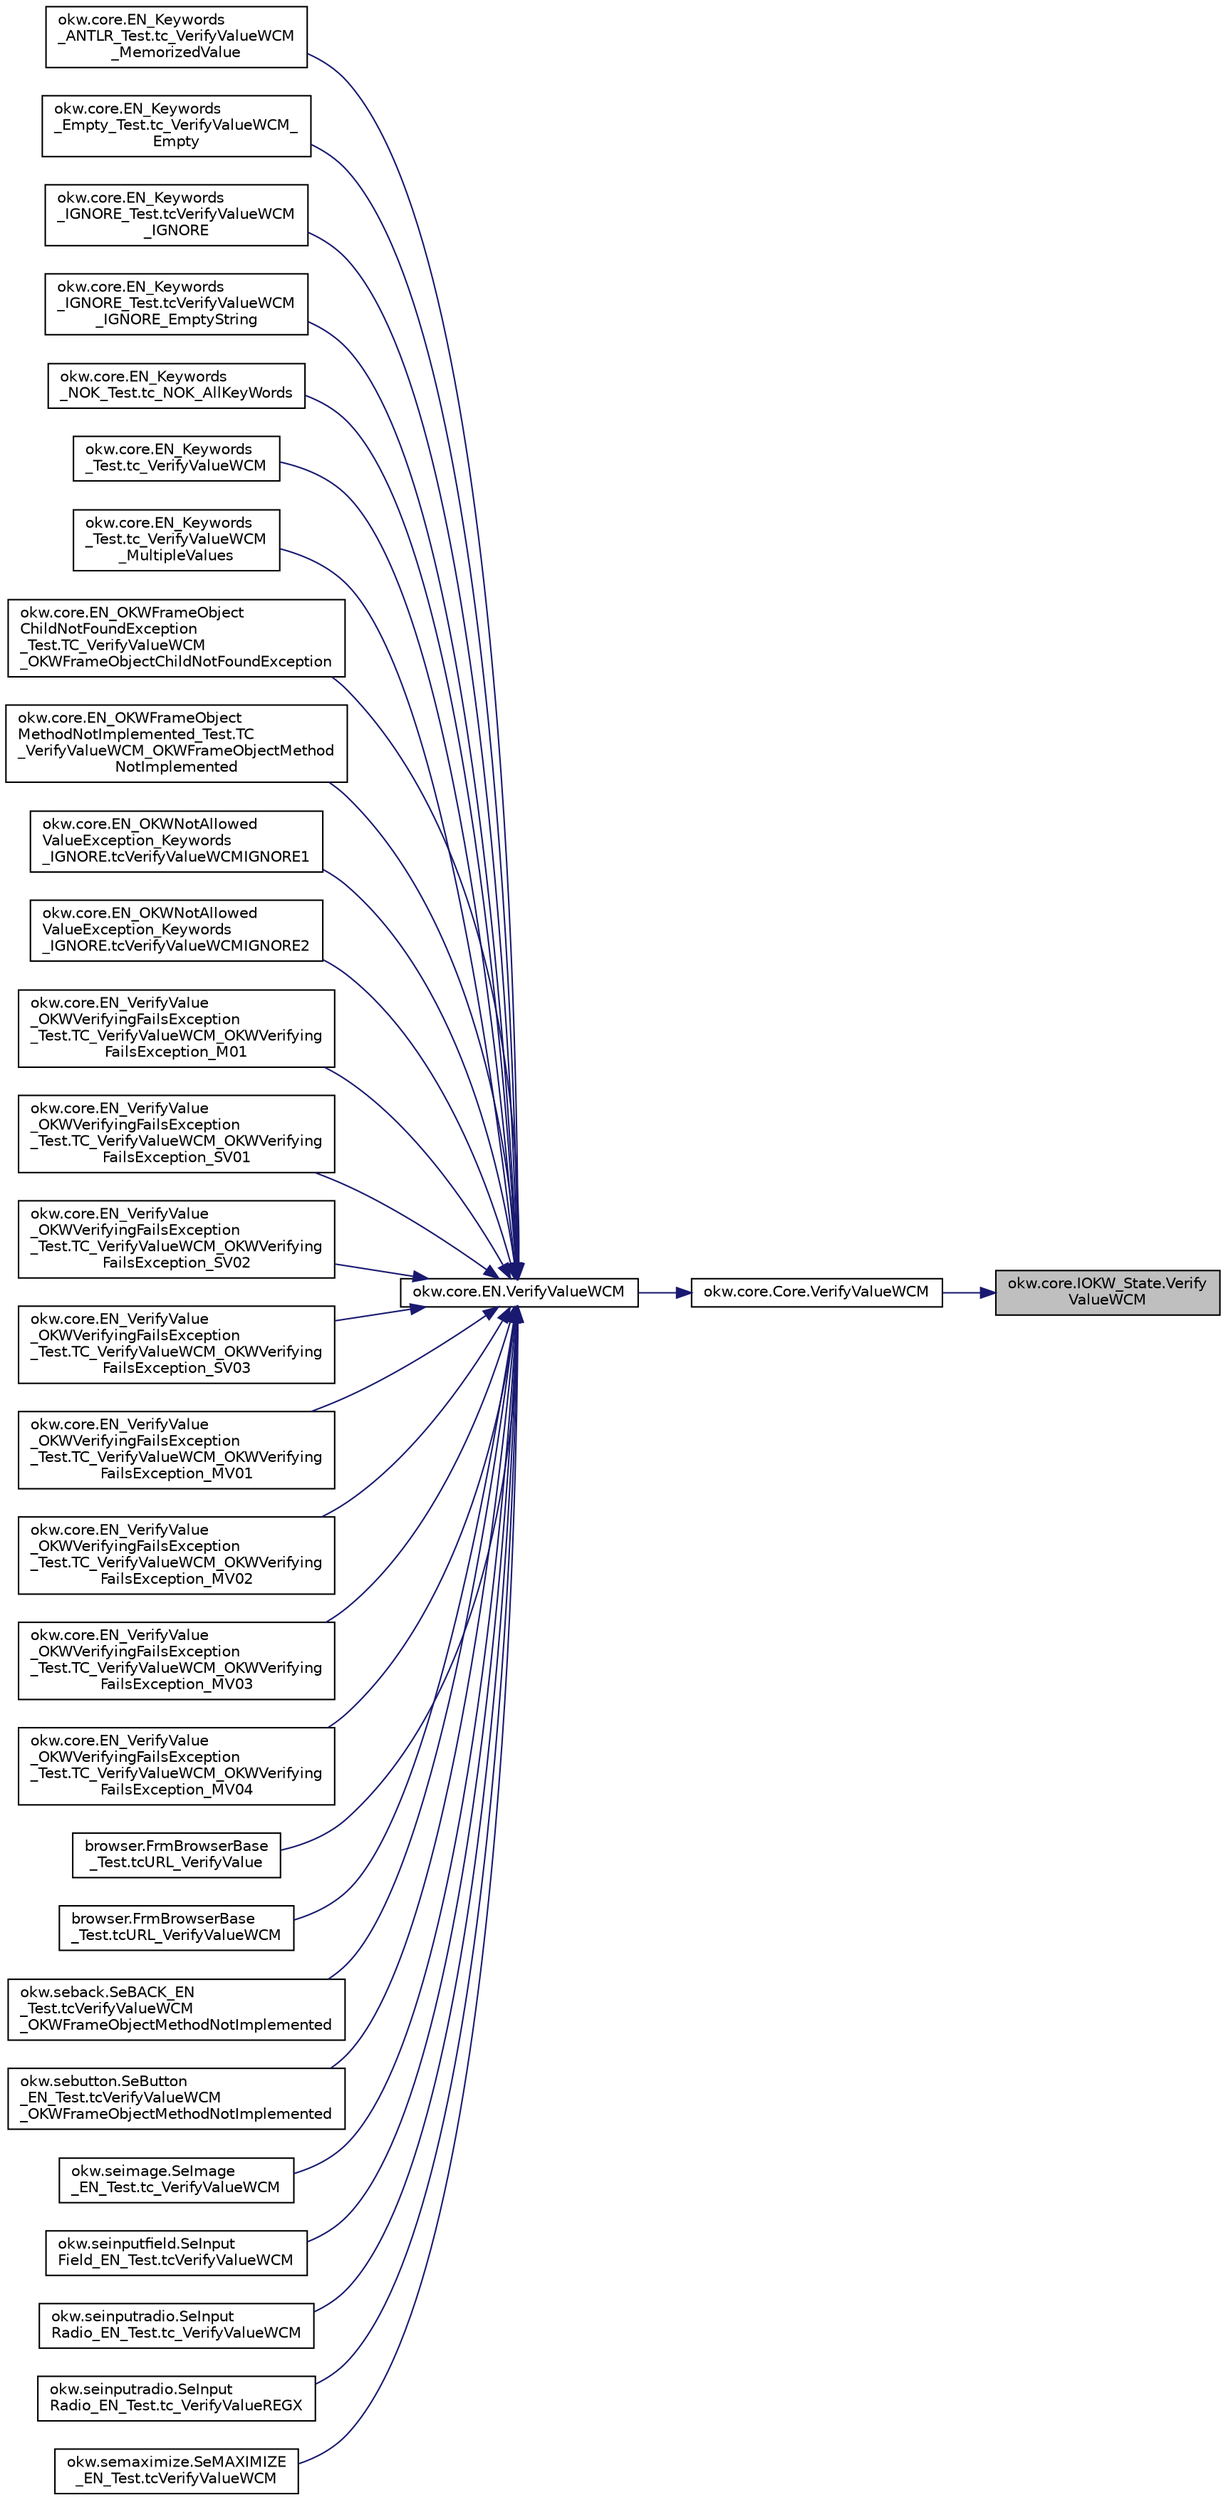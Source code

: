digraph "okw.core.IOKW_State.VerifyValueWCM"
{
 // INTERACTIVE_SVG=YES
 // LATEX_PDF_SIZE
  edge [fontname="Helvetica",fontsize="10",labelfontname="Helvetica",labelfontsize="10"];
  node [fontname="Helvetica",fontsize="10",shape=record];
  rankdir="RL";
  Node4746 [label="okw.core.IOKW_State.Verify\lValueWCM",height=0.2,width=0.4,color="black", fillcolor="grey75", style="filled", fontcolor="black",tooltip="Prüft den Standardwert eines Objektes (in den meisten Fällen ist dies der angezeigte Text)."];
  Node4746 -> Node4747 [dir="back",color="midnightblue",fontsize="10",style="solid",fontname="Helvetica"];
  Node4747 [label="okw.core.Core.VerifyValueWCM",height=0.2,width=0.4,color="black", fillcolor="white", style="filled",URL="$classokw_1_1core_1_1_core.html#aaf9b78aa2200f60eb453331116e53704",tooltip="Prüft den Standardwert eines Objektes (in den meisten Fällen ist dies der angezeigte Text)."];
  Node4747 -> Node4748 [dir="back",color="midnightblue",fontsize="10",style="solid",fontname="Helvetica"];
  Node4748 [label="okw.core.EN.VerifyValueWCM",height=0.2,width=0.4,color="black", fillcolor="white", style="filled",URL="$classokw_1_1core_1_1_e_n.html#acae40ba869cd9f7f36a967050f52c515",tooltip="Prüft den Standardwert eines Objektes (in den meisten Fällen ist dies der angezeigte Text)."];
  Node4748 -> Node4749 [dir="back",color="midnightblue",fontsize="10",style="solid",fontname="Helvetica"];
  Node4749 [label="okw.core.EN_Keywords\l_ANTLR_Test.tc_VerifyValueWCM\l_MemorizedValue",height=0.2,width=0.4,color="black", fillcolor="white", style="filled",URL="$classokw_1_1core_1_1_e_n___keywords___a_n_t_l_r___test.html#af439c47a1f9b1e2547e659db69fec77a",tooltip=" "];
  Node4748 -> Node4750 [dir="back",color="midnightblue",fontsize="10",style="solid",fontname="Helvetica"];
  Node4750 [label="okw.core.EN_Keywords\l_Empty_Test.tc_VerifyValueWCM_\lEmpty",height=0.2,width=0.4,color="black", fillcolor="white", style="filled",URL="$classokw_1_1core_1_1_e_n___keywords___empty___test.html#a083f77bd6fdf453e5fa50fd6795f48b3",tooltip="Prüft \"${EMPTY}\" für das Schlüsselwort VerifyValue(string,string)"];
  Node4748 -> Node4751 [dir="back",color="midnightblue",fontsize="10",style="solid",fontname="Helvetica"];
  Node4751 [label="okw.core.EN_Keywords\l_IGNORE_Test.tcVerifyValueWCM\l_IGNORE",height=0.2,width=0.4,color="black", fillcolor="white", style="filled",URL="$classokw_1_1core_1_1_e_n___keywords___i_g_n_o_r_e___test.html#ab46495c8f2ff4a81cc3e3dd046ed183f",tooltip=" "];
  Node4748 -> Node4752 [dir="back",color="midnightblue",fontsize="10",style="solid",fontname="Helvetica"];
  Node4752 [label="okw.core.EN_Keywords\l_IGNORE_Test.tcVerifyValueWCM\l_IGNORE_EmptyString",height=0.2,width=0.4,color="black", fillcolor="white", style="filled",URL="$classokw_1_1core_1_1_e_n___keywords___i_g_n_o_r_e___test.html#a05ff212c6bf1e12b085e2eb47820379a",tooltip=" "];
  Node4748 -> Node4753 [dir="back",color="midnightblue",fontsize="10",style="solid",fontname="Helvetica"];
  Node4753 [label="okw.core.EN_Keywords\l_NOK_Test.tc_NOK_AllKeyWords",height=0.2,width=0.4,color="black", fillcolor="white", style="filled",URL="$classokw_1_1core_1_1_e_n___keywords___n_o_k___test.html#a81a960a2341dfb0e27da7871291c84dc",tooltip="Prüft methoden aufruf für einen einfachen Click."];
  Node4748 -> Node4754 [dir="back",color="midnightblue",fontsize="10",style="solid",fontname="Helvetica"];
  Node4754 [label="okw.core.EN_Keywords\l_Test.tc_VerifyValueWCM",height=0.2,width=0.4,color="black", fillcolor="white", style="filled",URL="$classokw_1_1core_1_1_e_n___keywords___test.html#a58b68d3cc96183dd2ca9a4eee78fc409",tooltip=" "];
  Node4748 -> Node4755 [dir="back",color="midnightblue",fontsize="10",style="solid",fontname="Helvetica"];
  Node4755 [label="okw.core.EN_Keywords\l_Test.tc_VerifyValueWCM\l_MultipleValues",height=0.2,width=0.4,color="black", fillcolor="white", style="filled",URL="$classokw_1_1core_1_1_e_n___keywords___test.html#ab12d01ec6e1714261c26aef0c2a40df6",tooltip=" "];
  Node4748 -> Node4756 [dir="back",color="midnightblue",fontsize="10",style="solid",fontname="Helvetica"];
  Node4756 [label="okw.core.EN_OKWFrameObject\lChildNotFoundException\l_Test.TC_VerifyValueWCM\l_OKWFrameObjectChildNotFoundException",height=0.2,width=0.4,color="black", fillcolor="white", style="filled",URL="$classokw_1_1core_1_1_e_n___o_k_w_frame_object_child_not_found_exception___test.html#aaef560ba92da037187a978233be33a08",tooltip="Prüft ob die Ausnahme OKWFrameObjectChildNotFoundException durch die LFC-VerifyValue ausgelöst wird,..."];
  Node4748 -> Node4757 [dir="back",color="midnightblue",fontsize="10",style="solid",fontname="Helvetica"];
  Node4757 [label="okw.core.EN_OKWFrameObject\lMethodNotImplemented_Test.TC\l_VerifyValueWCM_OKWFrameObjectMethod\lNotImplemented",height=0.2,width=0.4,color="black", fillcolor="white", style="filled",URL="$classokw_1_1core_1_1_e_n___o_k_w_frame_object_method_not_implemented___test.html#a871f31309255e4dc9807870b6decb789",tooltip="Prüft ob die Ausnahme OKWFrameObjectMethodNotImplemented von VerifyValueWCM( FN, ExpVal ) ausgelöst w..."];
  Node4748 -> Node4758 [dir="back",color="midnightblue",fontsize="10",style="solid",fontname="Helvetica"];
  Node4758 [label="okw.core.EN_OKWNotAllowed\lValueException_Keywords\l_IGNORE.tcVerifyValueWCMIGNORE1",height=0.2,width=0.4,color="black", fillcolor="white", style="filled",URL="$classokw_1_1core_1_1_e_n___o_k_w_not_allowed_value_exception___keywords___i_g_n_o_r_e.html#a76b5e8a6ab3e32e9d1eaab7c95be1c77",tooltip="Prüft ob \"${IGNORE} \" die Ausnahme okw.exceptions.OKWNotAllowedValueException auslöst."];
  Node4748 -> Node4759 [dir="back",color="midnightblue",fontsize="10",style="solid",fontname="Helvetica"];
  Node4759 [label="okw.core.EN_OKWNotAllowed\lValueException_Keywords\l_IGNORE.tcVerifyValueWCMIGNORE2",height=0.2,width=0.4,color="black", fillcolor="white", style="filled",URL="$classokw_1_1core_1_1_e_n___o_k_w_not_allowed_value_exception___keywords___i_g_n_o_r_e.html#ae440a39281c24ab0e3d2b613f2a6e287",tooltip="Prüft ob \"\"${IGNORE}${TCN}\" die Ausnahme okw.exceptions.OKWNotAllowedValueException auslöst."];
  Node4748 -> Node4760 [dir="back",color="midnightblue",fontsize="10",style="solid",fontname="Helvetica"];
  Node4760 [label="okw.core.EN_VerifyValue\l_OKWVerifyingFailsException\l_Test.TC_VerifyValueWCM_OKWVerifying\lFailsException_M01",height=0.2,width=0.4,color="black", fillcolor="white", style="filled",URL="$classokw_1_1core_1_1_e_n___verify_value___o_k_w_verifying_fails_exception___test.html#a5165c970a18d108df0ba9f08900643b7",tooltip="Prüft, ob die Ausnahme OKWVerifyingFailsException bei einem Soll/Ist-Vergleich ausgelöst wird."];
  Node4748 -> Node4761 [dir="back",color="midnightblue",fontsize="10",style="solid",fontname="Helvetica"];
  Node4761 [label="okw.core.EN_VerifyValue\l_OKWVerifyingFailsException\l_Test.TC_VerifyValueWCM_OKWVerifying\lFailsException_SV01",height=0.2,width=0.4,color="black", fillcolor="white", style="filled",URL="$classokw_1_1core_1_1_e_n___verify_value___o_k_w_verifying_fails_exception___test.html#ab209defc88377a7a63754e3ab513c6f3",tooltip="Prüft, ob die Ausnahme OKWVerifyingFailsException bei einem Soll/Ist-Vergleich ausgelöst wird."];
  Node4748 -> Node4762 [dir="back",color="midnightblue",fontsize="10",style="solid",fontname="Helvetica"];
  Node4762 [label="okw.core.EN_VerifyValue\l_OKWVerifyingFailsException\l_Test.TC_VerifyValueWCM_OKWVerifying\lFailsException_SV02",height=0.2,width=0.4,color="black", fillcolor="white", style="filled",URL="$classokw_1_1core_1_1_e_n___verify_value___o_k_w_verifying_fails_exception___test.html#ae6c3f62c653a07e74ebaa8c4fb132fc6",tooltip="Prüft, ob die Ausnahme OKWVerifyingFailsException bei einem Soll/Ist-Vergleich ausgelöst wird."];
  Node4748 -> Node4763 [dir="back",color="midnightblue",fontsize="10",style="solid",fontname="Helvetica"];
  Node4763 [label="okw.core.EN_VerifyValue\l_OKWVerifyingFailsException\l_Test.TC_VerifyValueWCM_OKWVerifying\lFailsException_SV03",height=0.2,width=0.4,color="black", fillcolor="white", style="filled",URL="$classokw_1_1core_1_1_e_n___verify_value___o_k_w_verifying_fails_exception___test.html#ad16f9e8ca5ae70fe54f92c611a3329f2",tooltip="Prüft, ob die Ausnahme OKWVerifyingFailsException bei einem Soll/Ist-Vergleich ausgelöst wird."];
  Node4748 -> Node4764 [dir="back",color="midnightblue",fontsize="10",style="solid",fontname="Helvetica"];
  Node4764 [label="okw.core.EN_VerifyValue\l_OKWVerifyingFailsException\l_Test.TC_VerifyValueWCM_OKWVerifying\lFailsException_MV01",height=0.2,width=0.4,color="black", fillcolor="white", style="filled",URL="$classokw_1_1core_1_1_e_n___verify_value___o_k_w_verifying_fails_exception___test.html#a03f8b2e374e6d6a4a5f387d7fb29986a",tooltip="Prüft, ob die Ausnahme OKWVerifyingFailsException bei einem Soll/Ist-Vergleich ausgelöst wird."];
  Node4748 -> Node4765 [dir="back",color="midnightblue",fontsize="10",style="solid",fontname="Helvetica"];
  Node4765 [label="okw.core.EN_VerifyValue\l_OKWVerifyingFailsException\l_Test.TC_VerifyValueWCM_OKWVerifying\lFailsException_MV02",height=0.2,width=0.4,color="black", fillcolor="white", style="filled",URL="$classokw_1_1core_1_1_e_n___verify_value___o_k_w_verifying_fails_exception___test.html#a883a6ebbb1ca9b7bb63fbe8bf8b60092",tooltip="Prüft, ob die Ausnahme OKWVerifyingFailsException bei einem Soll/Ist-Vergleich ausgelöst wird."];
  Node4748 -> Node4766 [dir="back",color="midnightblue",fontsize="10",style="solid",fontname="Helvetica"];
  Node4766 [label="okw.core.EN_VerifyValue\l_OKWVerifyingFailsException\l_Test.TC_VerifyValueWCM_OKWVerifying\lFailsException_MV03",height=0.2,width=0.4,color="black", fillcolor="white", style="filled",URL="$classokw_1_1core_1_1_e_n___verify_value___o_k_w_verifying_fails_exception___test.html#ab7fac13fbe8c938942c1469eb9038903",tooltip="Prüft, ob die Ausnahme OKWVerifyingFailsException bei einem Soll/Ist-Vergleich ausgelöst wird."];
  Node4748 -> Node4767 [dir="back",color="midnightblue",fontsize="10",style="solid",fontname="Helvetica"];
  Node4767 [label="okw.core.EN_VerifyValue\l_OKWVerifyingFailsException\l_Test.TC_VerifyValueWCM_OKWVerifying\lFailsException_MV04",height=0.2,width=0.4,color="black", fillcolor="white", style="filled",URL="$classokw_1_1core_1_1_e_n___verify_value___o_k_w_verifying_fails_exception___test.html#abbf11b28d6f4eee6538d5ecebe6544c6",tooltip="Prüft, ob die Ausnahme OKWVerifyingFailsException bei einem Soll/Ist-Vergleich ausgelöst wird."];
  Node4748 -> Node4768 [dir="back",color="midnightblue",fontsize="10",style="solid",fontname="Helvetica"];
  Node4768 [label="browser.FrmBrowserBase\l_Test.tcURL_VerifyValue",height=0.2,width=0.4,color="black", fillcolor="white", style="filled",URL="$classbrowser_1_1_frm_browser_base___test.html#ad01c53c3708838d512938da461830fd9",tooltip="Testet das Schlüsselwort VerifyValueWCM( FN ) für das Virtuelle-GUI-Adapter URL Prüfen."];
  Node4748 -> Node4769 [dir="back",color="midnightblue",fontsize="10",style="solid",fontname="Helvetica"];
  Node4769 [label="browser.FrmBrowserBase\l_Test.tcURL_VerifyValueWCM",height=0.2,width=0.4,color="black", fillcolor="white", style="filled",URL="$classbrowser_1_1_frm_browser_base___test.html#a5e58bf20d8282c9d70074171013081fc",tooltip="Testet das Schlüsselwort VerifyValueWCM( FN ) für das Virtuelle-GUI-Adapter URL Prüfen."];
  Node4748 -> Node4770 [dir="back",color="midnightblue",fontsize="10",style="solid",fontname="Helvetica"];
  Node4770 [label="okw.seback.SeBACK_EN\l_Test.tcVerifyValueWCM\l_OKWFrameObjectMethodNotImplemented",height=0.2,width=0.4,color="black", fillcolor="white", style="filled",URL="$classokw_1_1seback_1_1_se_b_a_c_k___e_n___test.html#a595344a922394c33890b47788be9efd1",tooltip="Test des Schlüsselwortes \"VerifyValueWCM( FN, ExpValu ) für SeBACK."];
  Node4748 -> Node4771 [dir="back",color="midnightblue",fontsize="10",style="solid",fontname="Helvetica"];
  Node4771 [label="okw.sebutton.SeButton\l_EN_Test.tcVerifyValueWCM\l_OKWFrameObjectMethodNotImplemented",height=0.2,width=0.4,color="black", fillcolor="white", style="filled",URL="$classokw_1_1sebutton_1_1_se_button___e_n___test.html#aa727a53b99d3c8abf2a237790267f7f5",tooltip="Test des Schlüsselwortes VerifyValueWCM für den GUI-Adapter SeButton."];
  Node4748 -> Node4772 [dir="back",color="midnightblue",fontsize="10",style="solid",fontname="Helvetica"];
  Node4772 [label="okw.seimage.SeImage\l_EN_Test.tc_VerifyValueWCM",height=0.2,width=0.4,color="black", fillcolor="white", style="filled",URL="$classokw_1_1seimage_1_1_se_image___e_n___test.html#a210e209613a562483c3672e6755b1a21",tooltip="Prüft VerifyValueWCM für SeImage."];
  Node4748 -> Node4773 [dir="back",color="midnightblue",fontsize="10",style="solid",fontname="Helvetica"];
  Node4773 [label="okw.seinputfield.SeInput\lField_EN_Test.tcVerifyValueWCM",height=0.2,width=0.4,color="black", fillcolor="white", style="filled",URL="$classokw_1_1seinputfield_1_1_se_input_field___e_n___test.html#a7373d619dd181c405e1181a1fdac3f3a",tooltip="Test des Schlüsselwortes \"VerifyValueWCM( FN, ExpValu ) für SeInputText."];
  Node4748 -> Node4774 [dir="back",color="midnightblue",fontsize="10",style="solid",fontname="Helvetica"];
  Node4774 [label="okw.seinputradio.SeInput\lRadio_EN_Test.tc_VerifyValueWCM",height=0.2,width=0.4,color="black", fillcolor="white", style="filled",URL="$classokw_1_1seinputradio_1_1_se_input_radio___e_n___test.html#a2f1b841738ac8e1b7a9fa86980930167",tooltip="Test des Schlüsselwortes VerifyValueWCM für den GUI-Adapter SeInputRadio."];
  Node4748 -> Node4775 [dir="back",color="midnightblue",fontsize="10",style="solid",fontname="Helvetica"];
  Node4775 [label="okw.seinputradio.SeInput\lRadio_EN_Test.tc_VerifyValueREGX",height=0.2,width=0.4,color="black", fillcolor="white", style="filled",URL="$classokw_1_1seinputradio_1_1_se_input_radio___e_n___test.html#a3e93cec1066d467148c391b38d85ed10",tooltip="Test des Schlüsselwortes VerifyValueREGX für den GUI-Adapter SeInputRadio."];
  Node4748 -> Node4776 [dir="back",color="midnightblue",fontsize="10",style="solid",fontname="Helvetica"];
  Node4776 [label="okw.semaximize.SeMAXIMIZE\l_EN_Test.tcVerifyValueWCM",height=0.2,width=0.4,color="black", fillcolor="white", style="filled",URL="$classokw_1_1semaximize_1_1_se_m_a_x_i_m_i_z_e___e_n___test.html#aedfb8185eb0d6328198d9c3677304a83",tooltip="Test des Schlüsselwortes \"VerifyValueWCM( FN, ExpValu ) für SeMAXIMIZE."];
}

